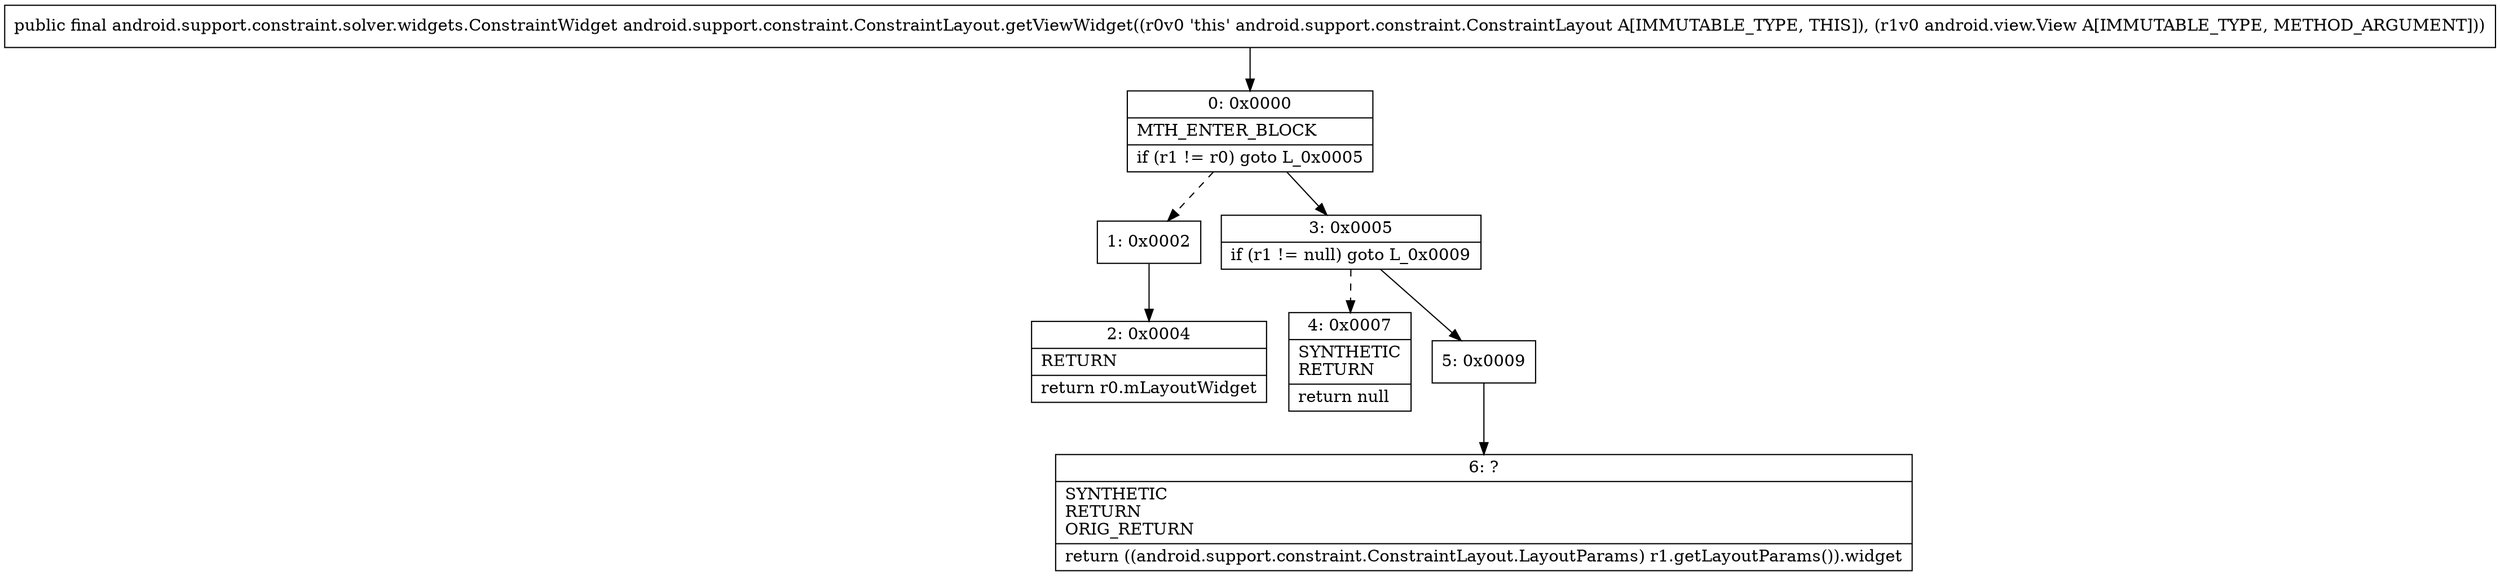 digraph "CFG forandroid.support.constraint.ConstraintLayout.getViewWidget(Landroid\/view\/View;)Landroid\/support\/constraint\/solver\/widgets\/ConstraintWidget;" {
Node_0 [shape=record,label="{0\:\ 0x0000|MTH_ENTER_BLOCK\l|if (r1 != r0) goto L_0x0005\l}"];
Node_1 [shape=record,label="{1\:\ 0x0002}"];
Node_2 [shape=record,label="{2\:\ 0x0004|RETURN\l|return r0.mLayoutWidget\l}"];
Node_3 [shape=record,label="{3\:\ 0x0005|if (r1 != null) goto L_0x0009\l}"];
Node_4 [shape=record,label="{4\:\ 0x0007|SYNTHETIC\lRETURN\l|return null\l}"];
Node_5 [shape=record,label="{5\:\ 0x0009}"];
Node_6 [shape=record,label="{6\:\ ?|SYNTHETIC\lRETURN\lORIG_RETURN\l|return ((android.support.constraint.ConstraintLayout.LayoutParams) r1.getLayoutParams()).widget\l}"];
MethodNode[shape=record,label="{public final android.support.constraint.solver.widgets.ConstraintWidget android.support.constraint.ConstraintLayout.getViewWidget((r0v0 'this' android.support.constraint.ConstraintLayout A[IMMUTABLE_TYPE, THIS]), (r1v0 android.view.View A[IMMUTABLE_TYPE, METHOD_ARGUMENT])) }"];
MethodNode -> Node_0;
Node_0 -> Node_1[style=dashed];
Node_0 -> Node_3;
Node_1 -> Node_2;
Node_3 -> Node_4[style=dashed];
Node_3 -> Node_5;
Node_5 -> Node_6;
}

